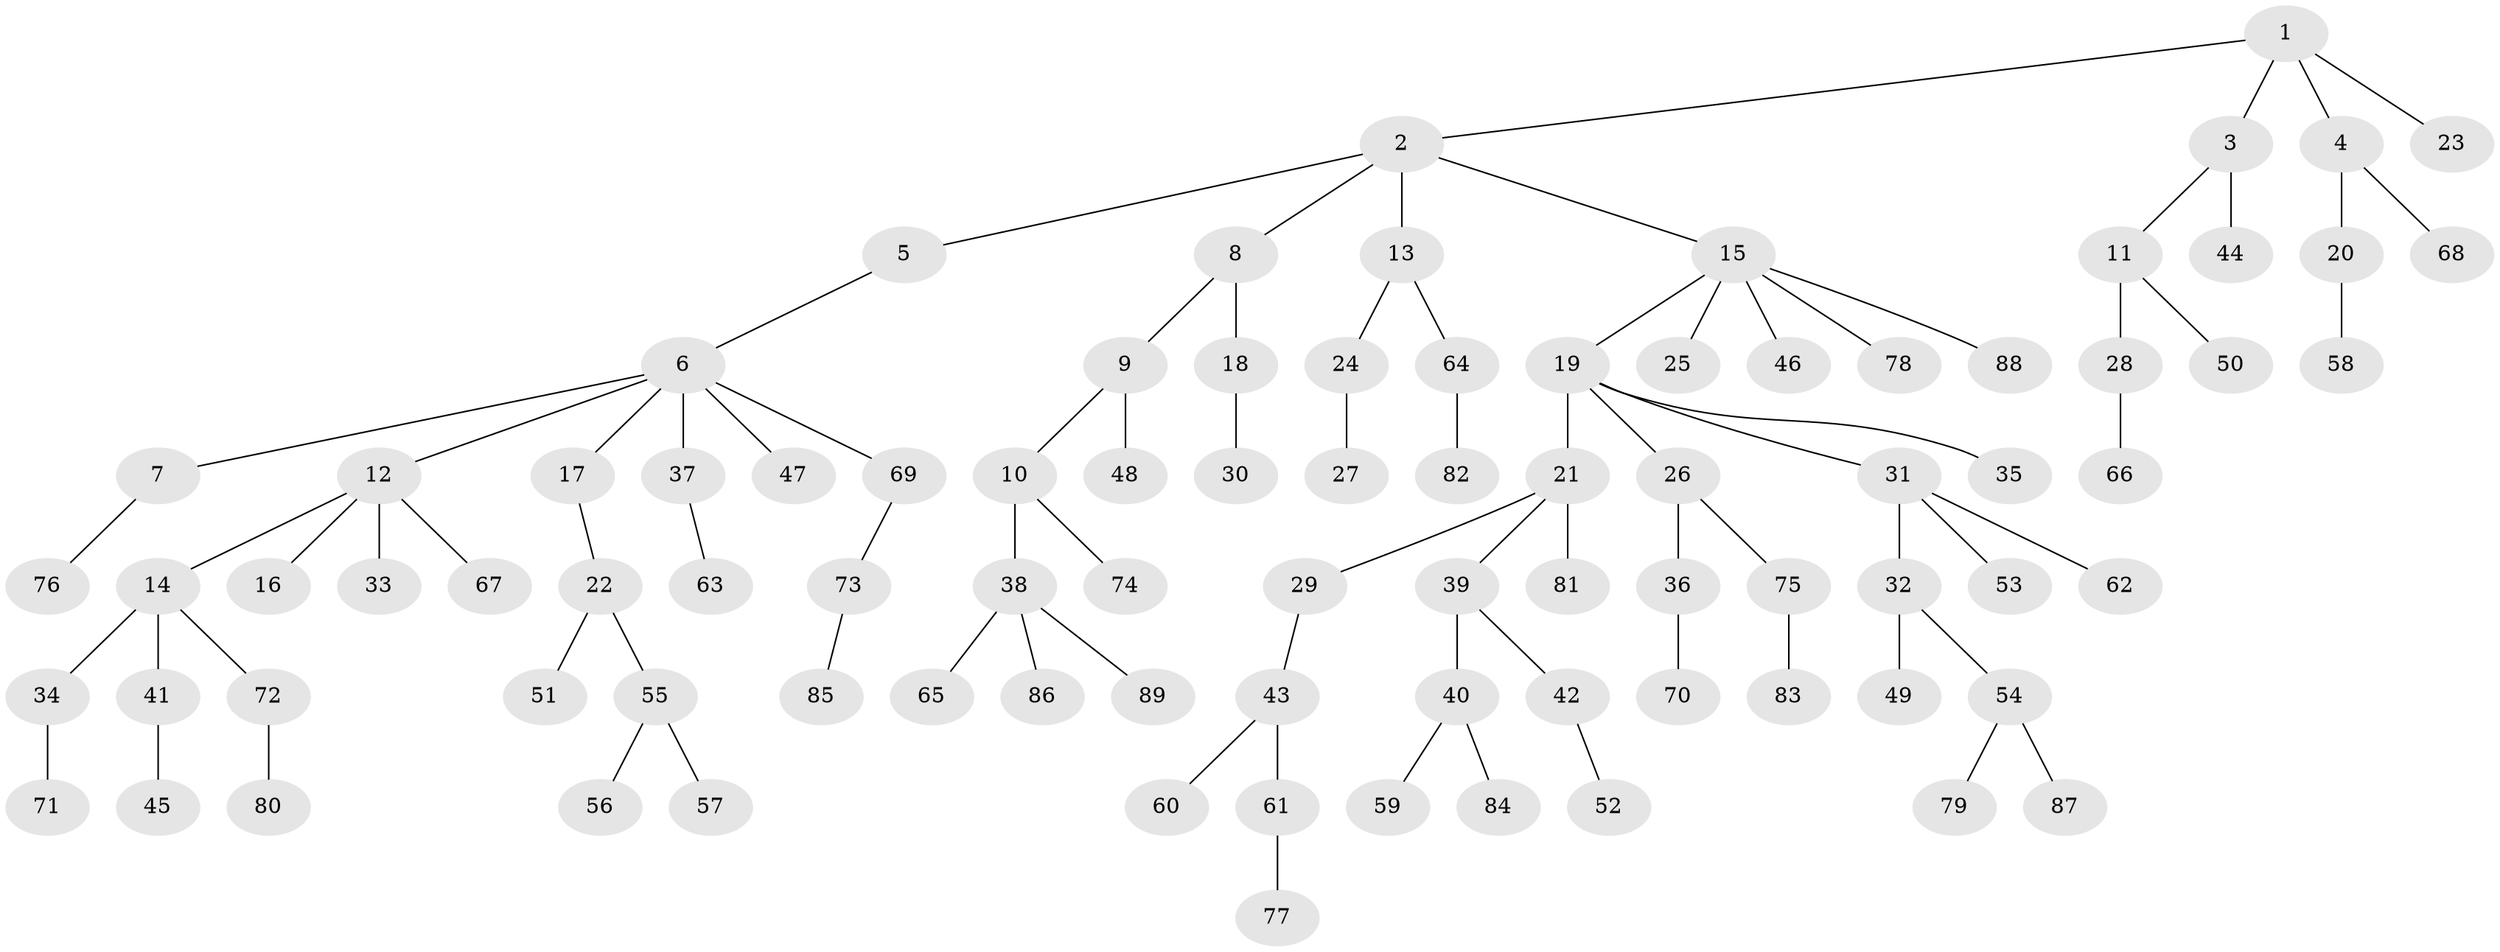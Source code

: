 // coarse degree distribution, {3: 0.13793103448275862, 5: 0.017241379310344827, 2: 0.1724137931034483, 7: 0.017241379310344827, 4: 0.06896551724137931, 9: 0.017241379310344827, 1: 0.5689655172413793}
// Generated by graph-tools (version 1.1) at 2025/42/03/06/25 10:42:03]
// undirected, 89 vertices, 88 edges
graph export_dot {
graph [start="1"]
  node [color=gray90,style=filled];
  1;
  2;
  3;
  4;
  5;
  6;
  7;
  8;
  9;
  10;
  11;
  12;
  13;
  14;
  15;
  16;
  17;
  18;
  19;
  20;
  21;
  22;
  23;
  24;
  25;
  26;
  27;
  28;
  29;
  30;
  31;
  32;
  33;
  34;
  35;
  36;
  37;
  38;
  39;
  40;
  41;
  42;
  43;
  44;
  45;
  46;
  47;
  48;
  49;
  50;
  51;
  52;
  53;
  54;
  55;
  56;
  57;
  58;
  59;
  60;
  61;
  62;
  63;
  64;
  65;
  66;
  67;
  68;
  69;
  70;
  71;
  72;
  73;
  74;
  75;
  76;
  77;
  78;
  79;
  80;
  81;
  82;
  83;
  84;
  85;
  86;
  87;
  88;
  89;
  1 -- 2;
  1 -- 3;
  1 -- 4;
  1 -- 23;
  2 -- 5;
  2 -- 8;
  2 -- 13;
  2 -- 15;
  3 -- 11;
  3 -- 44;
  4 -- 20;
  4 -- 68;
  5 -- 6;
  6 -- 7;
  6 -- 12;
  6 -- 17;
  6 -- 37;
  6 -- 47;
  6 -- 69;
  7 -- 76;
  8 -- 9;
  8 -- 18;
  9 -- 10;
  9 -- 48;
  10 -- 38;
  10 -- 74;
  11 -- 28;
  11 -- 50;
  12 -- 14;
  12 -- 16;
  12 -- 33;
  12 -- 67;
  13 -- 24;
  13 -- 64;
  14 -- 34;
  14 -- 41;
  14 -- 72;
  15 -- 19;
  15 -- 25;
  15 -- 46;
  15 -- 78;
  15 -- 88;
  17 -- 22;
  18 -- 30;
  19 -- 21;
  19 -- 26;
  19 -- 31;
  19 -- 35;
  20 -- 58;
  21 -- 29;
  21 -- 39;
  21 -- 81;
  22 -- 51;
  22 -- 55;
  24 -- 27;
  26 -- 36;
  26 -- 75;
  28 -- 66;
  29 -- 43;
  31 -- 32;
  31 -- 53;
  31 -- 62;
  32 -- 49;
  32 -- 54;
  34 -- 71;
  36 -- 70;
  37 -- 63;
  38 -- 65;
  38 -- 86;
  38 -- 89;
  39 -- 40;
  39 -- 42;
  40 -- 59;
  40 -- 84;
  41 -- 45;
  42 -- 52;
  43 -- 60;
  43 -- 61;
  54 -- 79;
  54 -- 87;
  55 -- 56;
  55 -- 57;
  61 -- 77;
  64 -- 82;
  69 -- 73;
  72 -- 80;
  73 -- 85;
  75 -- 83;
}
